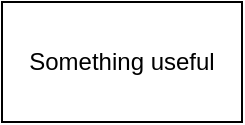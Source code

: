 <mxfile version="16.6.7" type="github">
  <diagram id="oYLIC8xYfova4NLlg7Rr" name="Page-1">
    <mxGraphModel dx="476" dy="396" grid="1" gridSize="10" guides="1" tooltips="1" connect="1" arrows="1" fold="1" page="1" pageScale="1" pageWidth="850" pageHeight="1100" math="0" shadow="0">
      <root>
        <mxCell id="0" />
        <mxCell id="1" parent="0" />
        <mxCell id="GTmnoEVltXieBgCl4EEP-1" value="Something useful" style="rounded=0;whiteSpace=wrap;html=1;" vertex="1" parent="1">
          <mxGeometry x="140" y="90" width="120" height="60" as="geometry" />
        </mxCell>
      </root>
    </mxGraphModel>
  </diagram>
</mxfile>
